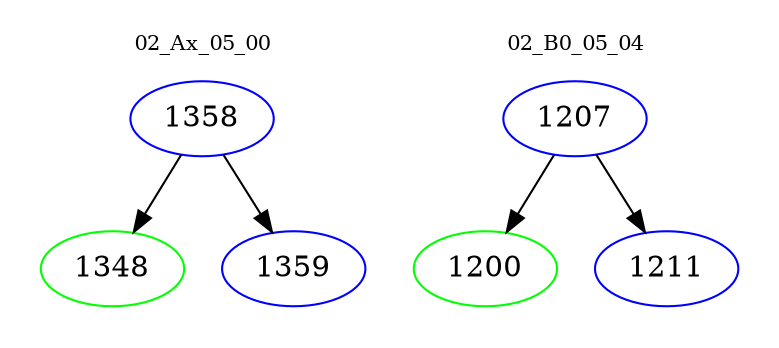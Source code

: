 digraph{
subgraph cluster_0 {
color = white
label = "02_Ax_05_00";
fontsize=10;
T0_1358 [label="1358", color="blue"]
T0_1358 -> T0_1348 [color="black"]
T0_1348 [label="1348", color="green"]
T0_1358 -> T0_1359 [color="black"]
T0_1359 [label="1359", color="blue"]
}
subgraph cluster_1 {
color = white
label = "02_B0_05_04";
fontsize=10;
T1_1207 [label="1207", color="blue"]
T1_1207 -> T1_1200 [color="black"]
T1_1200 [label="1200", color="green"]
T1_1207 -> T1_1211 [color="black"]
T1_1211 [label="1211", color="blue"]
}
}
